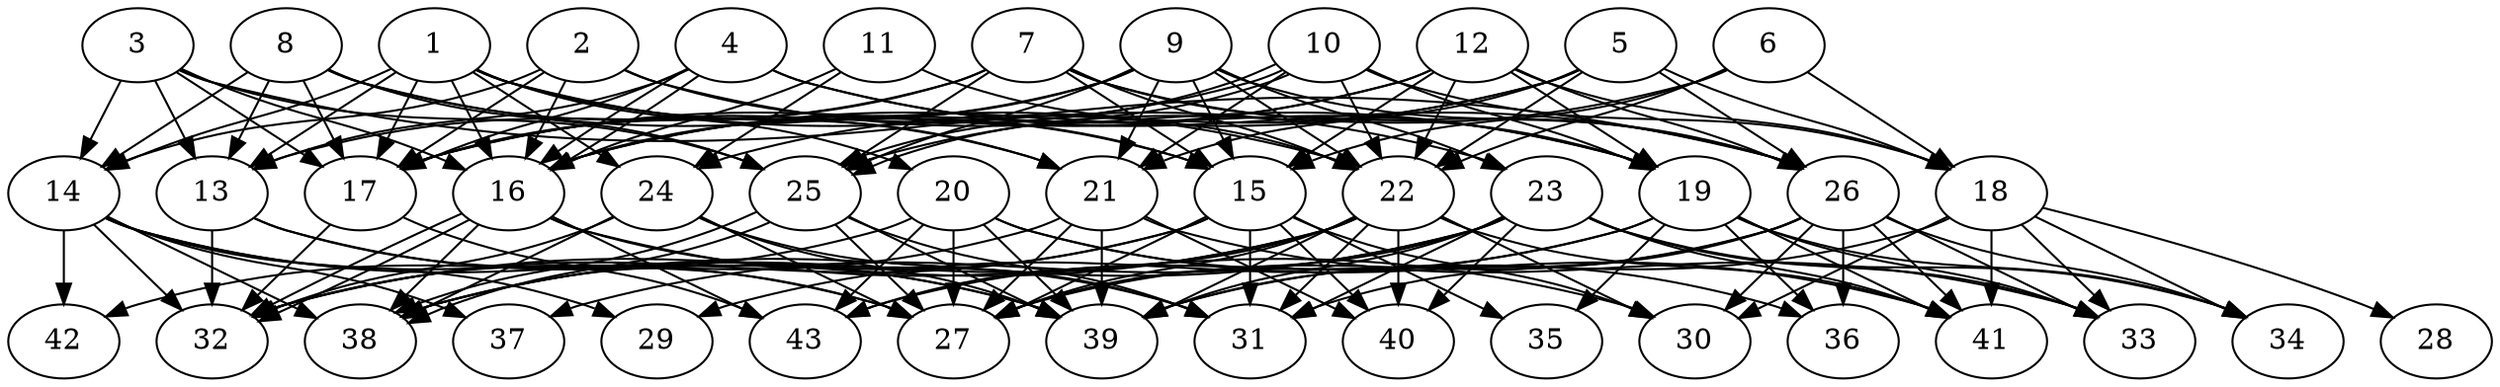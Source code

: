 // DAG (tier=3-complex, mode=data, n=43, ccr=0.507, fat=0.818, density=0.704, regular=0.270, jump=0.328, mindata=4194304, maxdata=33554432)
// DAG automatically generated by daggen at Sun Aug 24 16:33:35 2025
// /home/ermia/Project/Environments/daggen/bin/daggen --dot --ccr 0.507 --fat 0.818 --regular 0.270 --density 0.704 --jump 0.328 --mindata 4194304 --maxdata 33554432 -n 43 
digraph G {
  1 [size="393223337845858944", alpha="0.16", expect_size="196611668922929472"]
  1 -> 13 [size ="7585524957052928"]
  1 -> 14 [size ="7585524957052928"]
  1 -> 15 [size ="7585524957052928"]
  1 -> 16 [size ="7585524957052928"]
  1 -> 17 [size ="7585524957052928"]
  1 -> 20 [size ="7585524957052928"]
  1 -> 21 [size ="7585524957052928"]
  1 -> 23 [size ="7585524957052928"]
  1 -> 24 [size ="7585524957052928"]
  2 [size="54407739425262448", alpha="0.18", expect_size="27203869712631224"]
  2 -> 14 [size ="1319753264136192"]
  2 -> 15 [size ="1319753264136192"]
  2 -> 16 [size ="1319753264136192"]
  2 -> 17 [size ="1319753264136192"]
  2 -> 19 [size ="1319753264136192"]
  3 [size="2508502003265166114816", alpha="0.13", expect_size="1254251001632583057408"]
  3 -> 13 [size ="1476951684415488"]
  3 -> 14 [size ="1476951684415488"]
  3 -> 16 [size ="1476951684415488"]
  3 -> 17 [size ="1476951684415488"]
  3 -> 25 [size ="1476951684415488"]
  3 -> 26 [size ="1476951684415488"]
  4 [size="175365249600226752", alpha="0.11", expect_size="87682624800113376"]
  4 -> 13 [size ="4531056959029248"]
  4 -> 16 [size ="4531056959029248"]
  4 -> 16 [size ="4531056959029248"]
  4 -> 17 [size ="4531056959029248"]
  4 -> 19 [size ="4531056959029248"]
  4 -> 26 [size ="4531056959029248"]
  5 [size="442175253511622848", alpha="0.03", expect_size="221087626755811424"]
  5 -> 16 [size ="7138752249987072"]
  5 -> 18 [size ="7138752249987072"]
  5 -> 21 [size ="7138752249987072"]
  5 -> 22 [size ="7138752249987072"]
  5 -> 24 [size ="7138752249987072"]
  5 -> 26 [size ="7138752249987072"]
  6 [size="39891935608518320", alpha="0.05", expect_size="19945967804259160"]
  6 -> 15 [size ="2088304400924672"]
  6 -> 18 [size ="2088304400924672"]
  6 -> 22 [size ="2088304400924672"]
  6 -> 25 [size ="2088304400924672"]
  7 [size="1804412600073433645056", alpha="0.11", expect_size="902206300036716822528"]
  7 -> 13 [size ="1185715656327168"]
  7 -> 15 [size ="1185715656327168"]
  7 -> 17 [size ="1185715656327168"]
  7 -> 19 [size ="1185715656327168"]
  7 -> 22 [size ="1185715656327168"]
  7 -> 25 [size ="1185715656327168"]
  7 -> 26 [size ="1185715656327168"]
  8 [size="202353376560039488", alpha="0.14", expect_size="101176688280019744"]
  8 -> 13 [size ="6028631381901312"]
  8 -> 14 [size ="6028631381901312"]
  8 -> 17 [size ="6028631381901312"]
  8 -> 21 [size ="6028631381901312"]
  8 -> 22 [size ="6028631381901312"]
  8 -> 25 [size ="6028631381901312"]
  9 [size="1412842525002970431488", alpha="0.11", expect_size="706421262501485215744"]
  9 -> 15 [size ="1007285291712512"]
  9 -> 16 [size ="1007285291712512"]
  9 -> 17 [size ="1007285291712512"]
  9 -> 21 [size ="1007285291712512"]
  9 -> 22 [size ="1007285291712512"]
  9 -> 23 [size ="1007285291712512"]
  9 -> 25 [size ="1007285291712512"]
  9 -> 26 [size ="1007285291712512"]
  10 [size="6910488493697504641024", alpha="0.17", expect_size="3455244246848752320512"]
  10 -> 17 [size ="2902434888286208"]
  10 -> 18 [size ="2902434888286208"]
  10 -> 19 [size ="2902434888286208"]
  10 -> 21 [size ="2902434888286208"]
  10 -> 22 [size ="2902434888286208"]
  10 -> 25 [size ="2902434888286208"]
  10 -> 25 [size ="2902434888286208"]
  11 [size="166761795745015808", alpha="0.10", expect_size="83380897872507904"]
  11 -> 16 [size ="6233181019701248"]
  11 -> 22 [size ="6233181019701248"]
  11 -> 24 [size ="6233181019701248"]
  12 [size="340434768665504320", alpha="0.15", expect_size="170217384332752160"]
  12 -> 15 [size ="7259164887744512"]
  12 -> 16 [size ="7259164887744512"]
  12 -> 17 [size ="7259164887744512"]
  12 -> 18 [size ="7259164887744512"]
  12 -> 19 [size ="7259164887744512"]
  12 -> 22 [size ="7259164887744512"]
  12 -> 26 [size ="7259164887744512"]
  13 [size="12989382871783921680384", alpha="0.01", expect_size="6494691435891960840192"]
  13 -> 27 [size ="4420611329753088"]
  13 -> 32 [size ="4420611329753088"]
  13 -> 39 [size ="4420611329753088"]
  14 [size="3193501531484909993984", alpha="0.13", expect_size="1596750765742454996992"]
  14 -> 27 [size ="1734874536869888"]
  14 -> 29 [size ="1734874536869888"]
  14 -> 32 [size ="1734874536869888"]
  14 -> 37 [size ="1734874536869888"]
  14 -> 38 [size ="1734874536869888"]
  14 -> 39 [size ="1734874536869888"]
  14 -> 42 [size ="1734874536869888"]
  15 [size="15902992532127810060288", alpha="0.10", expect_size="7951496266063905030144"]
  15 -> 27 [size ="5059130595213312"]
  15 -> 30 [size ="5059130595213312"]
  15 -> 31 [size ="5059130595213312"]
  15 -> 32 [size ="5059130595213312"]
  15 -> 35 [size ="5059130595213312"]
  15 -> 38 [size ="5059130595213312"]
  15 -> 40 [size ="5059130595213312"]
  16 [size="32629782760675432464384", alpha="0.04", expect_size="16314891380337716232192"]
  16 -> 30 [size ="8168947568345088"]
  16 -> 31 [size ="8168947568345088"]
  16 -> 32 [size ="8168947568345088"]
  16 -> 32 [size ="8168947568345088"]
  16 -> 38 [size ="8168947568345088"]
  16 -> 43 [size ="8168947568345088"]
  17 [size="127232511790086288", alpha="0.20", expect_size="63616255895043144"]
  17 -> 32 [size ="2770404305272832"]
  17 -> 43 [size ="2770404305272832"]
  18 [size="80628397616005936", alpha="0.11", expect_size="40314198808002968"]
  18 -> 28 [size ="5198932292403200"]
  18 -> 30 [size ="5198932292403200"]
  18 -> 33 [size ="5198932292403200"]
  18 -> 34 [size ="5198932292403200"]
  18 -> 39 [size ="5198932292403200"]
  18 -> 41 [size ="5198932292403200"]
  19 [size="2955098566580776960", alpha="0.07", expect_size="1477549283290388480"]
  19 -> 29 [size ="2581357251264512"]
  19 -> 33 [size ="2581357251264512"]
  19 -> 34 [size ="2581357251264512"]
  19 -> 35 [size ="2581357251264512"]
  19 -> 36 [size ="2581357251264512"]
  19 -> 41 [size ="2581357251264512"]
  19 -> 43 [size ="2581357251264512"]
  20 [size="35435656596858259636224", alpha="0.13", expect_size="17717828298429129818112"]
  20 -> 27 [size ="8630785233911808"]
  20 -> 36 [size ="8630785233911808"]
  20 -> 39 [size ="8630785233911808"]
  20 -> 41 [size ="8630785233911808"]
  20 -> 42 [size ="8630785233911808"]
  20 -> 43 [size ="8630785233911808"]
  21 [size="8293959449138418", alpha="0.11", expect_size="4146979724569209"]
  21 -> 27 [size ="843060346880000"]
  21 -> 32 [size ="843060346880000"]
  21 -> 33 [size ="843060346880000"]
  21 -> 39 [size ="843060346880000"]
  21 -> 40 [size ="843060346880000"]
  22 [size="6349792297322594", alpha="0.18", expect_size="3174896148661297"]
  22 -> 27 [size ="698176537362432"]
  22 -> 30 [size ="698176537362432"]
  22 -> 31 [size ="698176537362432"]
  22 -> 32 [size ="698176537362432"]
  22 -> 38 [size ="698176537362432"]
  22 -> 39 [size ="698176537362432"]
  22 -> 40 [size ="698176537362432"]
  22 -> 41 [size ="698176537362432"]
  22 -> 43 [size ="698176537362432"]
  23 [size="3996309273504120320", alpha="0.09", expect_size="1998154636752060160"]
  23 -> 27 [size ="2926200888492032"]
  23 -> 31 [size ="2926200888492032"]
  23 -> 33 [size ="2926200888492032"]
  23 -> 34 [size ="2926200888492032"]
  23 -> 37 [size ="2926200888492032"]
  23 -> 38 [size ="2926200888492032"]
  23 -> 39 [size ="2926200888492032"]
  23 -> 40 [size ="2926200888492032"]
  23 -> 41 [size ="2926200888492032"]
  24 [size="16727825161778360320", alpha="0.09", expect_size="8363912580889180160"]
  24 -> 27 [size ="8080707238756352"]
  24 -> 31 [size ="8080707238756352"]
  24 -> 32 [size ="8080707238756352"]
  24 -> 38 [size ="8080707238756352"]
  24 -> 39 [size ="8080707238756352"]
  25 [size="1598016388869478656", alpha="0.00", expect_size="799008194434739328"]
  25 -> 27 [size ="1209973656780800"]
  25 -> 31 [size ="1209973656780800"]
  25 -> 38 [size ="1209973656780800"]
  25 -> 38 [size ="1209973656780800"]
  25 -> 39 [size ="1209973656780800"]
  26 [size="6472058660327916568576", alpha="0.19", expect_size="3236029330163958284288"]
  26 -> 27 [size ="2778337176977408"]
  26 -> 30 [size ="2778337176977408"]
  26 -> 31 [size ="2778337176977408"]
  26 -> 33 [size ="2778337176977408"]
  26 -> 34 [size ="2778337176977408"]
  26 -> 36 [size ="2778337176977408"]
  26 -> 39 [size ="2778337176977408"]
  26 -> 41 [size ="2778337176977408"]
  27 [size="5845078127935102976", alpha="0.10", expect_size="2922539063967551488"]
  28 [size="5715288622442815488", alpha="0.16", expect_size="2857644311221407744"]
  29 [size="5427546623805407363072", alpha="0.13", expect_size="2713773311902703681536"]
  30 [size="13504222766202865664", alpha="0.07", expect_size="6752111383101432832"]
  31 [size="22958029301754933248", alpha="0.17", expect_size="11479014650877466624"]
  32 [size="100546990813916288", alpha="0.16", expect_size="50273495406958144"]
  33 [size="15217047862695051264", alpha="0.06", expect_size="7608523931347525632"]
  34 [size="11143682585417406464", alpha="0.10", expect_size="5571841292708703232"]
  35 [size="288018572523042432", alpha="0.09", expect_size="144009286261521216"]
  36 [size="86446573535748947968", alpha="0.09", expect_size="43223286767874473984"]
  37 [size="36591405258839754276864", alpha="0.17", expect_size="18295702629419877138432"]
  38 [size="29879703129676252", alpha="0.02", expect_size="14939851564838126"]
  39 [size="1530322899132281344", alpha="0.01", expect_size="765161449566140672"]
  40 [size="6700882519794640748544", alpha="0.06", expect_size="3350441259897320374272"]
  41 [size="18069903115140417536", alpha="0.19", expect_size="9034951557570208768"]
  42 [size="24004037972367413248", alpha="0.16", expect_size="12002018986183706624"]
  43 [size="6295519392073967992832", alpha="0.10", expect_size="3147759696036983996416"]
}